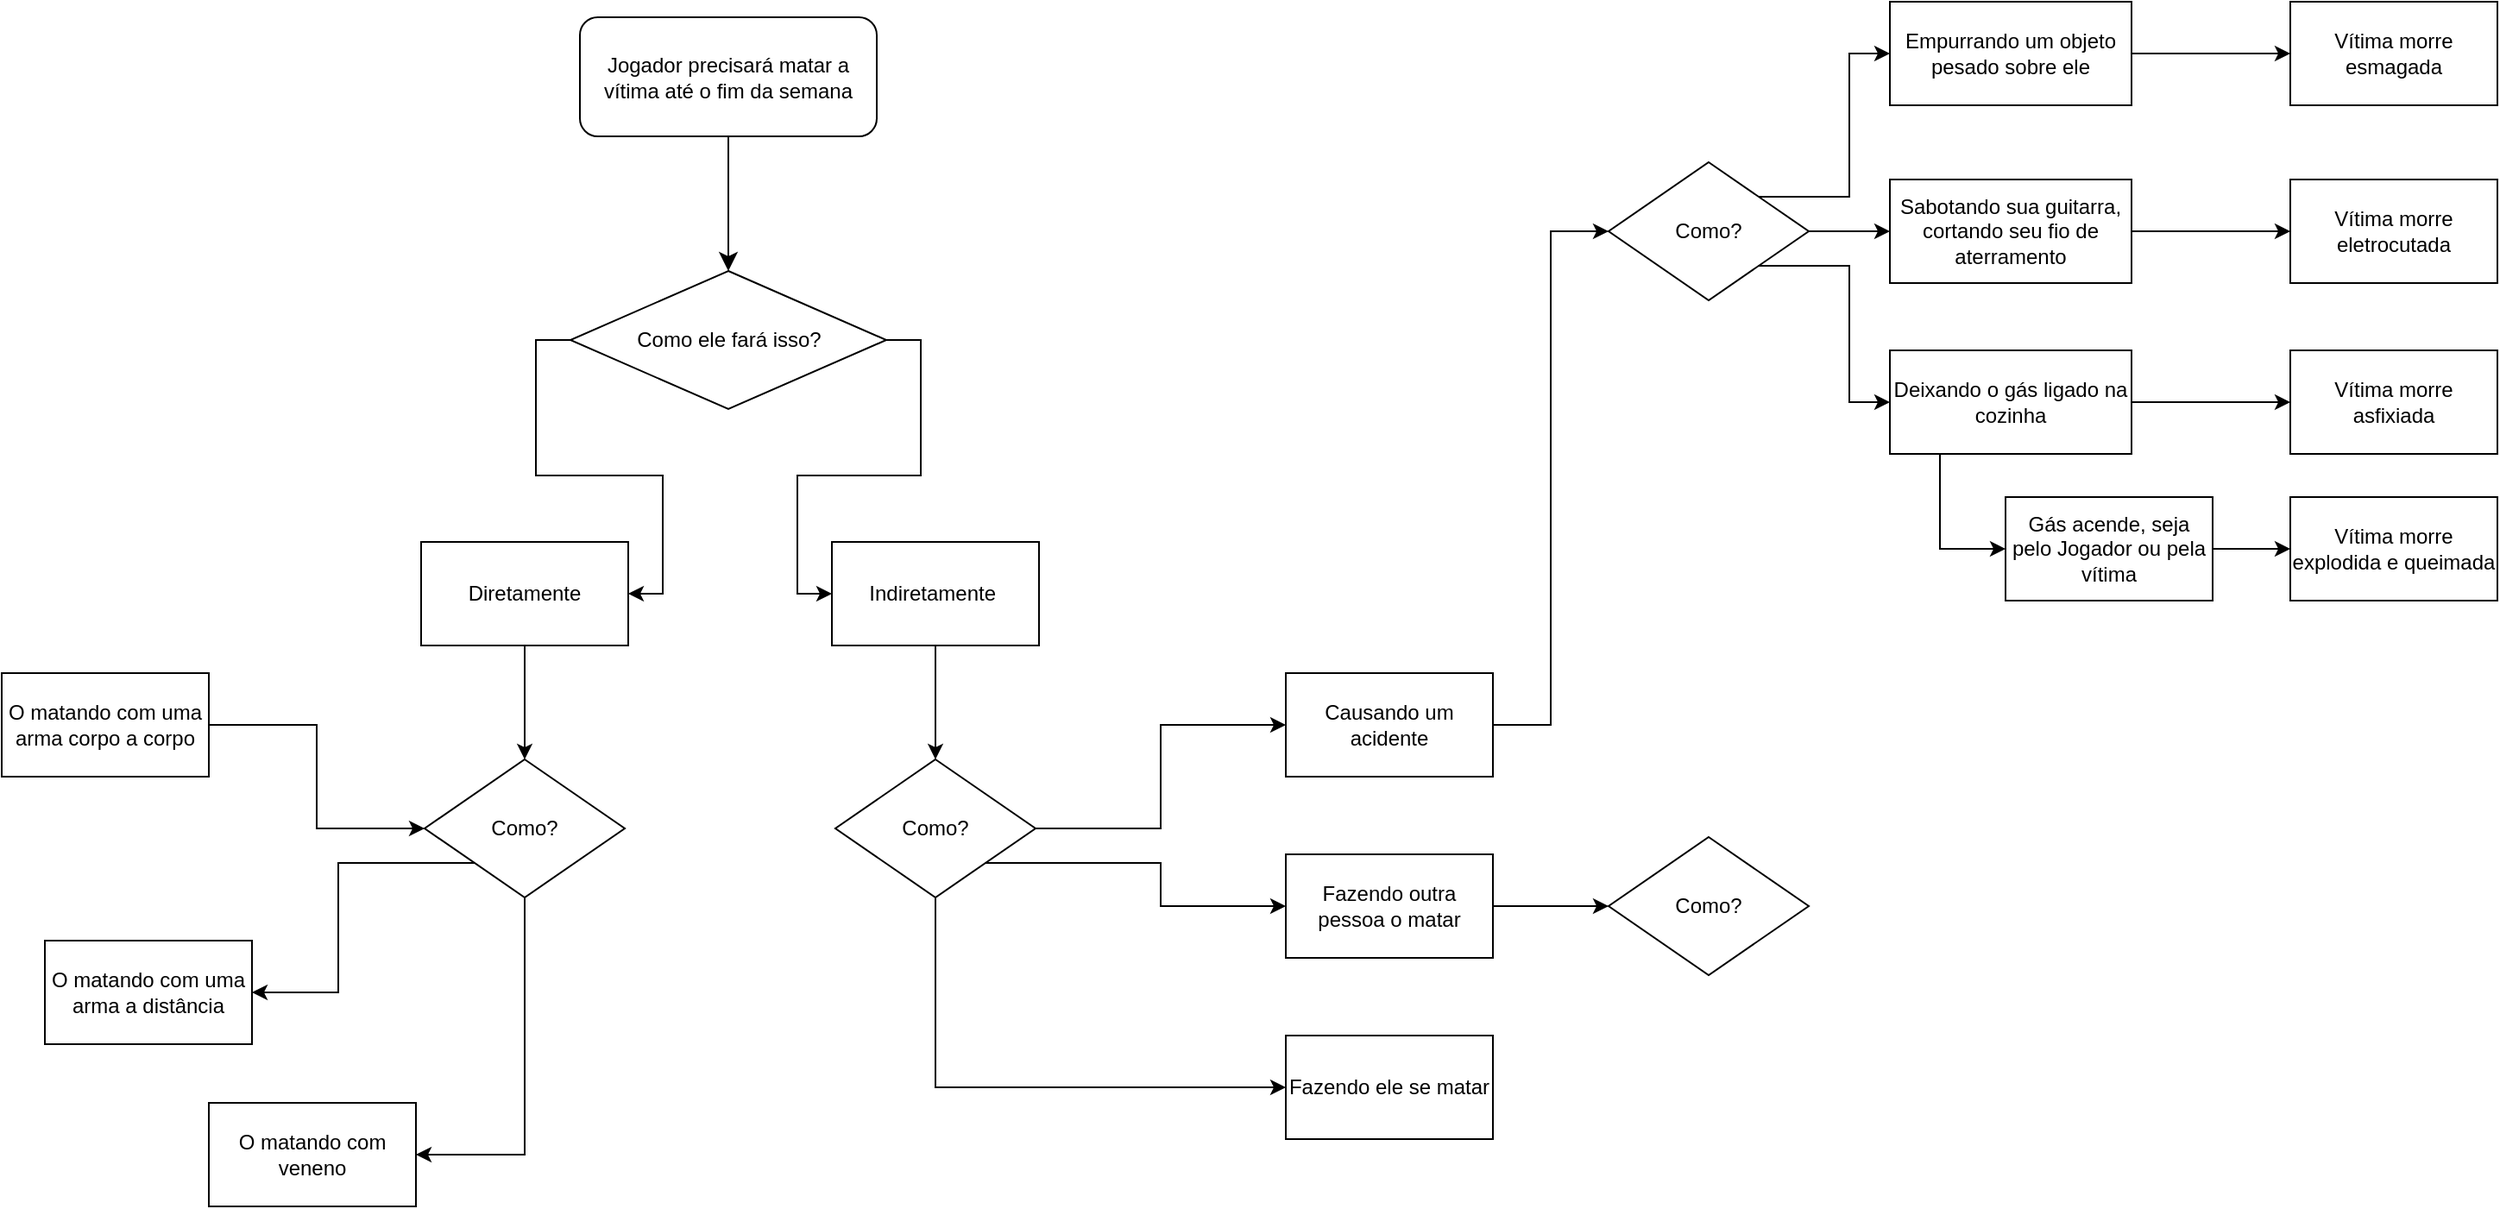 <mxfile version="26.2.4">
  <diagram name="Página-1" id="yW4ASweBxdBN2BPhio3t">
    <mxGraphModel dx="1348" dy="971" grid="0" gridSize="10" guides="1" tooltips="1" connect="1" arrows="1" fold="1" page="0" pageScale="1" pageWidth="827" pageHeight="1169" math="0" shadow="0">
      <root>
        <mxCell id="0" />
        <mxCell id="1" parent="0" />
        <mxCell id="gNmmxlL4wJlJUCpWX8X0-7" style="edgeStyle=none;curved=1;rounded=0;orthogonalLoop=1;jettySize=auto;html=1;entryX=0.5;entryY=0;entryDx=0;entryDy=0;fontSize=12;startSize=8;endSize=8;" parent="1" source="gNmmxlL4wJlJUCpWX8X0-3" target="gNmmxlL4wJlJUCpWX8X0-4" edge="1">
          <mxGeometry relative="1" as="geometry" />
        </mxCell>
        <mxCell id="gNmmxlL4wJlJUCpWX8X0-3" value="Jogador precisará matar a vítima até o fim da semana" style="rounded=1;whiteSpace=wrap;html=1;" parent="1" vertex="1">
          <mxGeometry x="137" y="-335" width="172" height="69" as="geometry" />
        </mxCell>
        <mxCell id="DoAJyJmavI12isEZwWaQ-1" style="edgeStyle=orthogonalEdgeStyle;rounded=0;orthogonalLoop=1;jettySize=auto;html=1;exitX=1;exitY=1;exitDx=0;exitDy=0;" edge="1" parent="1" source="gNmmxlL4wJlJUCpWX8X0-4">
          <mxGeometry relative="1" as="geometry">
            <mxPoint x="269" y="-128" as="targetPoint" />
          </mxGeometry>
        </mxCell>
        <mxCell id="DoAJyJmavI12isEZwWaQ-13" style="edgeStyle=orthogonalEdgeStyle;rounded=0;orthogonalLoop=1;jettySize=auto;html=1;exitX=0;exitY=0.5;exitDx=0;exitDy=0;entryX=1;entryY=0.5;entryDx=0;entryDy=0;" edge="1" parent="1" source="gNmmxlL4wJlJUCpWX8X0-4" target="gNmmxlL4wJlJUCpWX8X0-5">
          <mxGeometry relative="1" as="geometry" />
        </mxCell>
        <mxCell id="DoAJyJmavI12isEZwWaQ-14" style="edgeStyle=orthogonalEdgeStyle;rounded=0;orthogonalLoop=1;jettySize=auto;html=1;exitX=1;exitY=0.5;exitDx=0;exitDy=0;entryX=0;entryY=0.5;entryDx=0;entryDy=0;" edge="1" parent="1" source="gNmmxlL4wJlJUCpWX8X0-4" target="gNmmxlL4wJlJUCpWX8X0-6">
          <mxGeometry relative="1" as="geometry" />
        </mxCell>
        <mxCell id="gNmmxlL4wJlJUCpWX8X0-4" value="Como ele fará isso?" style="rhombus;whiteSpace=wrap;html=1;" parent="1" vertex="1">
          <mxGeometry x="131.5" y="-188" width="183" height="80" as="geometry" />
        </mxCell>
        <mxCell id="DoAJyJmavI12isEZwWaQ-3" style="edgeStyle=orthogonalEdgeStyle;rounded=0;orthogonalLoop=1;jettySize=auto;html=1;exitX=0.5;exitY=1;exitDx=0;exitDy=0;entryX=0.5;entryY=0;entryDx=0;entryDy=0;" edge="1" parent="1" source="gNmmxlL4wJlJUCpWX8X0-5" target="gNmmxlL4wJlJUCpWX8X0-10">
          <mxGeometry relative="1" as="geometry" />
        </mxCell>
        <mxCell id="gNmmxlL4wJlJUCpWX8X0-5" value="Diretamente" style="whiteSpace=wrap;html=1;" parent="1" vertex="1">
          <mxGeometry x="45" y="-31" width="120" height="60" as="geometry" />
        </mxCell>
        <mxCell id="DoAJyJmavI12isEZwWaQ-2" style="edgeStyle=orthogonalEdgeStyle;rounded=0;orthogonalLoop=1;jettySize=auto;html=1;exitX=0.5;exitY=1;exitDx=0;exitDy=0;entryX=0.5;entryY=0;entryDx=0;entryDy=0;" edge="1" parent="1" source="gNmmxlL4wJlJUCpWX8X0-6" target="gNmmxlL4wJlJUCpWX8X0-11">
          <mxGeometry relative="1" as="geometry" />
        </mxCell>
        <mxCell id="gNmmxlL4wJlJUCpWX8X0-6" value="Indiretamente&amp;nbsp;" style="whiteSpace=wrap;html=1;" parent="1" vertex="1">
          <mxGeometry x="283" y="-31" width="120" height="60" as="geometry" />
        </mxCell>
        <mxCell id="DoAJyJmavI12isEZwWaQ-9" style="edgeStyle=orthogonalEdgeStyle;rounded=0;orthogonalLoop=1;jettySize=auto;html=1;exitX=0;exitY=1;exitDx=0;exitDy=0;entryX=1;entryY=0.5;entryDx=0;entryDy=0;" edge="1" parent="1" source="gNmmxlL4wJlJUCpWX8X0-10" target="gNmmxlL4wJlJUCpWX8X0-16">
          <mxGeometry relative="1" as="geometry" />
        </mxCell>
        <mxCell id="DoAJyJmavI12isEZwWaQ-11" style="edgeStyle=orthogonalEdgeStyle;rounded=0;orthogonalLoop=1;jettySize=auto;html=1;exitX=0.5;exitY=1;exitDx=0;exitDy=0;entryX=1;entryY=0.5;entryDx=0;entryDy=0;" edge="1" parent="1" source="gNmmxlL4wJlJUCpWX8X0-10" target="gNmmxlL4wJlJUCpWX8X0-19">
          <mxGeometry relative="1" as="geometry" />
        </mxCell>
        <mxCell id="gNmmxlL4wJlJUCpWX8X0-10" value="Como?" style="rhombus;whiteSpace=wrap;html=1;" parent="1" vertex="1">
          <mxGeometry x="47" y="95" width="116" height="80" as="geometry" />
        </mxCell>
        <mxCell id="DoAJyJmavI12isEZwWaQ-4" style="edgeStyle=orthogonalEdgeStyle;rounded=0;orthogonalLoop=1;jettySize=auto;html=1;exitX=1;exitY=0.5;exitDx=0;exitDy=0;entryX=0;entryY=0.5;entryDx=0;entryDy=0;" edge="1" parent="1" source="gNmmxlL4wJlJUCpWX8X0-11" target="gNmmxlL4wJlJUCpWX8X0-12">
          <mxGeometry relative="1" as="geometry" />
        </mxCell>
        <mxCell id="DoAJyJmavI12isEZwWaQ-7" style="edgeStyle=orthogonalEdgeStyle;rounded=0;orthogonalLoop=1;jettySize=auto;html=1;exitX=1;exitY=1;exitDx=0;exitDy=0;entryX=0;entryY=0.5;entryDx=0;entryDy=0;" edge="1" parent="1" source="gNmmxlL4wJlJUCpWX8X0-11" target="gNmmxlL4wJlJUCpWX8X0-13">
          <mxGeometry relative="1" as="geometry" />
        </mxCell>
        <mxCell id="DoAJyJmavI12isEZwWaQ-10" style="edgeStyle=orthogonalEdgeStyle;rounded=0;orthogonalLoop=1;jettySize=auto;html=1;exitX=0.5;exitY=1;exitDx=0;exitDy=0;entryX=0;entryY=0.5;entryDx=0;entryDy=0;" edge="1" parent="1" source="gNmmxlL4wJlJUCpWX8X0-11" target="gNmmxlL4wJlJUCpWX8X0-14">
          <mxGeometry relative="1" as="geometry" />
        </mxCell>
        <mxCell id="gNmmxlL4wJlJUCpWX8X0-11" value="Como?" style="rhombus;whiteSpace=wrap;html=1;" parent="1" vertex="1">
          <mxGeometry x="285" y="95" width="116" height="80" as="geometry" />
        </mxCell>
        <mxCell id="DoAJyJmavI12isEZwWaQ-17" style="edgeStyle=orthogonalEdgeStyle;rounded=0;orthogonalLoop=1;jettySize=auto;html=1;exitX=1;exitY=0.5;exitDx=0;exitDy=0;entryX=0;entryY=0.5;entryDx=0;entryDy=0;" edge="1" parent="1" source="gNmmxlL4wJlJUCpWX8X0-12" target="DoAJyJmavI12isEZwWaQ-15">
          <mxGeometry relative="1" as="geometry" />
        </mxCell>
        <mxCell id="gNmmxlL4wJlJUCpWX8X0-12" value="Causando um acidente" style="whiteSpace=wrap;html=1;" parent="1" vertex="1">
          <mxGeometry x="546" y="45" width="120" height="60" as="geometry" />
        </mxCell>
        <mxCell id="DoAJyJmavI12isEZwWaQ-33" style="edgeStyle=orthogonalEdgeStyle;rounded=0;orthogonalLoop=1;jettySize=auto;html=1;entryX=0;entryY=0.5;entryDx=0;entryDy=0;" edge="1" parent="1" source="gNmmxlL4wJlJUCpWX8X0-13" target="DoAJyJmavI12isEZwWaQ-32">
          <mxGeometry relative="1" as="geometry" />
        </mxCell>
        <mxCell id="gNmmxlL4wJlJUCpWX8X0-13" value="Fazendo outra pessoa o matar" style="whiteSpace=wrap;html=1;" parent="1" vertex="1">
          <mxGeometry x="546" y="150" width="120" height="60" as="geometry" />
        </mxCell>
        <mxCell id="gNmmxlL4wJlJUCpWX8X0-14" value="Fazendo ele se matar" style="whiteSpace=wrap;html=1;" parent="1" vertex="1">
          <mxGeometry x="546" y="255" width="120" height="60" as="geometry" />
        </mxCell>
        <mxCell id="DoAJyJmavI12isEZwWaQ-12" style="edgeStyle=orthogonalEdgeStyle;rounded=0;orthogonalLoop=1;jettySize=auto;html=1;entryX=0;entryY=0.5;entryDx=0;entryDy=0;" edge="1" parent="1" source="gNmmxlL4wJlJUCpWX8X0-15" target="gNmmxlL4wJlJUCpWX8X0-10">
          <mxGeometry relative="1" as="geometry" />
        </mxCell>
        <mxCell id="gNmmxlL4wJlJUCpWX8X0-15" value="O matando com uma arma corpo a corpo" style="whiteSpace=wrap;html=1;" parent="1" vertex="1">
          <mxGeometry x="-198" y="45" width="120" height="60" as="geometry" />
        </mxCell>
        <mxCell id="gNmmxlL4wJlJUCpWX8X0-16" value="O matando com uma arma a distância" style="whiteSpace=wrap;html=1;" parent="1" vertex="1">
          <mxGeometry x="-173" y="200" width="120" height="60" as="geometry" />
        </mxCell>
        <mxCell id="gNmmxlL4wJlJUCpWX8X0-19" value="O matando com veneno" style="whiteSpace=wrap;html=1;" parent="1" vertex="1">
          <mxGeometry x="-78" y="294" width="120" height="60" as="geometry" />
        </mxCell>
        <mxCell id="DoAJyJmavI12isEZwWaQ-19" style="edgeStyle=orthogonalEdgeStyle;rounded=0;orthogonalLoop=1;jettySize=auto;html=1;entryX=0;entryY=0.5;entryDx=0;entryDy=0;" edge="1" parent="1" source="DoAJyJmavI12isEZwWaQ-15" target="DoAJyJmavI12isEZwWaQ-18">
          <mxGeometry relative="1" as="geometry" />
        </mxCell>
        <mxCell id="DoAJyJmavI12isEZwWaQ-34" style="edgeStyle=orthogonalEdgeStyle;rounded=0;orthogonalLoop=1;jettySize=auto;html=1;exitX=1;exitY=0;exitDx=0;exitDy=0;entryX=0;entryY=0.5;entryDx=0;entryDy=0;" edge="1" parent="1" source="DoAJyJmavI12isEZwWaQ-15" target="DoAJyJmavI12isEZwWaQ-22">
          <mxGeometry relative="1" as="geometry" />
        </mxCell>
        <mxCell id="DoAJyJmavI12isEZwWaQ-35" style="edgeStyle=orthogonalEdgeStyle;rounded=0;orthogonalLoop=1;jettySize=auto;html=1;exitX=1;exitY=1;exitDx=0;exitDy=0;entryX=0;entryY=0.5;entryDx=0;entryDy=0;" edge="1" parent="1" source="DoAJyJmavI12isEZwWaQ-15" target="DoAJyJmavI12isEZwWaQ-25">
          <mxGeometry relative="1" as="geometry" />
        </mxCell>
        <mxCell id="DoAJyJmavI12isEZwWaQ-15" value="Como?" style="rhombus;whiteSpace=wrap;html=1;" vertex="1" parent="1">
          <mxGeometry x="733" y="-251" width="116" height="80" as="geometry" />
        </mxCell>
        <mxCell id="DoAJyJmavI12isEZwWaQ-21" style="edgeStyle=orthogonalEdgeStyle;rounded=0;orthogonalLoop=1;jettySize=auto;html=1;entryX=0;entryY=0.5;entryDx=0;entryDy=0;" edge="1" parent="1" source="DoAJyJmavI12isEZwWaQ-18" target="DoAJyJmavI12isEZwWaQ-20">
          <mxGeometry relative="1" as="geometry" />
        </mxCell>
        <mxCell id="DoAJyJmavI12isEZwWaQ-18" value="Sabotando sua guitarra, cortando seu fio de aterramento" style="whiteSpace=wrap;html=1;" vertex="1" parent="1">
          <mxGeometry x="896" y="-241" width="140" height="60" as="geometry" />
        </mxCell>
        <mxCell id="DoAJyJmavI12isEZwWaQ-20" value="Vítima morre eletrocutada" style="whiteSpace=wrap;html=1;" vertex="1" parent="1">
          <mxGeometry x="1128" y="-241" width="120" height="60" as="geometry" />
        </mxCell>
        <mxCell id="DoAJyJmavI12isEZwWaQ-24" style="edgeStyle=orthogonalEdgeStyle;rounded=0;orthogonalLoop=1;jettySize=auto;html=1;entryX=0;entryY=0.5;entryDx=0;entryDy=0;" edge="1" parent="1" source="DoAJyJmavI12isEZwWaQ-22" target="DoAJyJmavI12isEZwWaQ-23">
          <mxGeometry relative="1" as="geometry" />
        </mxCell>
        <mxCell id="DoAJyJmavI12isEZwWaQ-22" value="Empurrando um objeto pesado sobre ele" style="whiteSpace=wrap;html=1;" vertex="1" parent="1">
          <mxGeometry x="896" y="-344" width="140" height="60" as="geometry" />
        </mxCell>
        <mxCell id="DoAJyJmavI12isEZwWaQ-23" value="Vítima morre esmagada" style="whiteSpace=wrap;html=1;" vertex="1" parent="1">
          <mxGeometry x="1128" y="-344" width="120" height="60" as="geometry" />
        </mxCell>
        <mxCell id="DoAJyJmavI12isEZwWaQ-29" style="edgeStyle=orthogonalEdgeStyle;rounded=0;orthogonalLoop=1;jettySize=auto;html=1;entryX=0;entryY=0.5;entryDx=0;entryDy=0;" edge="1" parent="1" source="DoAJyJmavI12isEZwWaQ-25" target="DoAJyJmavI12isEZwWaQ-26">
          <mxGeometry relative="1" as="geometry" />
        </mxCell>
        <mxCell id="DoAJyJmavI12isEZwWaQ-30" style="edgeStyle=orthogonalEdgeStyle;rounded=0;orthogonalLoop=1;jettySize=auto;html=1;entryX=0;entryY=0.5;entryDx=0;entryDy=0;" edge="1" parent="1" source="DoAJyJmavI12isEZwWaQ-25" target="DoAJyJmavI12isEZwWaQ-27">
          <mxGeometry relative="1" as="geometry">
            <Array as="points">
              <mxPoint x="925" y="-27" />
            </Array>
          </mxGeometry>
        </mxCell>
        <mxCell id="DoAJyJmavI12isEZwWaQ-25" value="Deixando o gás ligado na cozinha" style="whiteSpace=wrap;html=1;" vertex="1" parent="1">
          <mxGeometry x="896" y="-142" width="140" height="60" as="geometry" />
        </mxCell>
        <mxCell id="DoAJyJmavI12isEZwWaQ-26" value="Vítima morre asfixiada" style="whiteSpace=wrap;html=1;" vertex="1" parent="1">
          <mxGeometry x="1128" y="-142" width="120" height="60" as="geometry" />
        </mxCell>
        <mxCell id="DoAJyJmavI12isEZwWaQ-31" style="edgeStyle=orthogonalEdgeStyle;rounded=0;orthogonalLoop=1;jettySize=auto;html=1;entryX=0;entryY=0.5;entryDx=0;entryDy=0;" edge="1" parent="1" source="DoAJyJmavI12isEZwWaQ-27" target="DoAJyJmavI12isEZwWaQ-28">
          <mxGeometry relative="1" as="geometry" />
        </mxCell>
        <mxCell id="DoAJyJmavI12isEZwWaQ-27" value="Gás acende, seja pelo Jogador ou pela vítima" style="whiteSpace=wrap;html=1;" vertex="1" parent="1">
          <mxGeometry x="963" y="-57" width="120" height="60" as="geometry" />
        </mxCell>
        <mxCell id="DoAJyJmavI12isEZwWaQ-28" value="Vítima morre explodida e queimada" style="whiteSpace=wrap;html=1;" vertex="1" parent="1">
          <mxGeometry x="1128" y="-57" width="120" height="60" as="geometry" />
        </mxCell>
        <mxCell id="DoAJyJmavI12isEZwWaQ-32" value="Como?" style="rhombus;whiteSpace=wrap;html=1;" vertex="1" parent="1">
          <mxGeometry x="733" y="140" width="116" height="80" as="geometry" />
        </mxCell>
      </root>
    </mxGraphModel>
  </diagram>
</mxfile>
